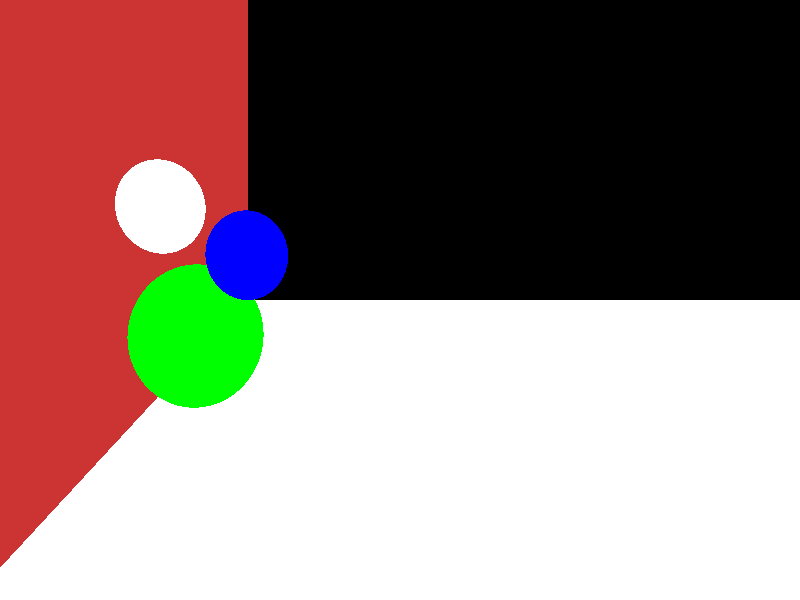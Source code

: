 // cs174, assignment 1 sample file (RIGHT HANDED)

camera {  location  <4, 0, 14>
up        <0,  1,  0>
right     <1.5, 0,  0>
look_at   <0, 0, 0>}

//light_source {<-5, 3, 5> color rgb <1.0, 1.0, 1.0>}
light_source {<0, 5, 14> color rgb <7.0, 7.0, 7.0>}

//ground
plane {<0, 1, 0>, -4
      pigment {color rgb <1.0, 1.0, 1.0>}
      finish {ambient 0.4 diffuse 1.0}
}

//walls
// left wall
plane {<-1, 0, 0>, -8 
pigment {color rgb <0.8, 0.2, 0.2>}
finish {ambient 0.4 diffuse 1.0}  }

// back wall
//plane {<0, 0, 1>, 30  
//pigment {color rgb <0.8, 0.4, 0.2>}
//finish {ambient 0.4 diffuse 1.0} }

// back wall on the right
//plane {<-.34, 0, -.94>, 30  
//pigment {color rgb <0.0, 0.2, 0.2>}
//finish {ambient 0.4 diffuse 1.0} }


// random balls
//top right
sphere { <6, 2, 0>, 1
  pigment { color rgb <1.0, 1.0, 1.0>}
  finish {ambient 0.2 diffuse 1.0 specular 0.5 roughness 0.05}
}

//top left
sphere { <4, 1, 0>, 1
  pigment { color rgb <0.0, 0.0, 1.0>}
  finish {ambient 0.2 diffuse 1.0 specular 0.5 roughness 0.01}
}

//bottom
sphere { <5.5, -1, -4>, 2
pigment {color rgb <0.0, 1.0, 0.0>}
finish {ambient 0.2 diffuse 1.0}
}